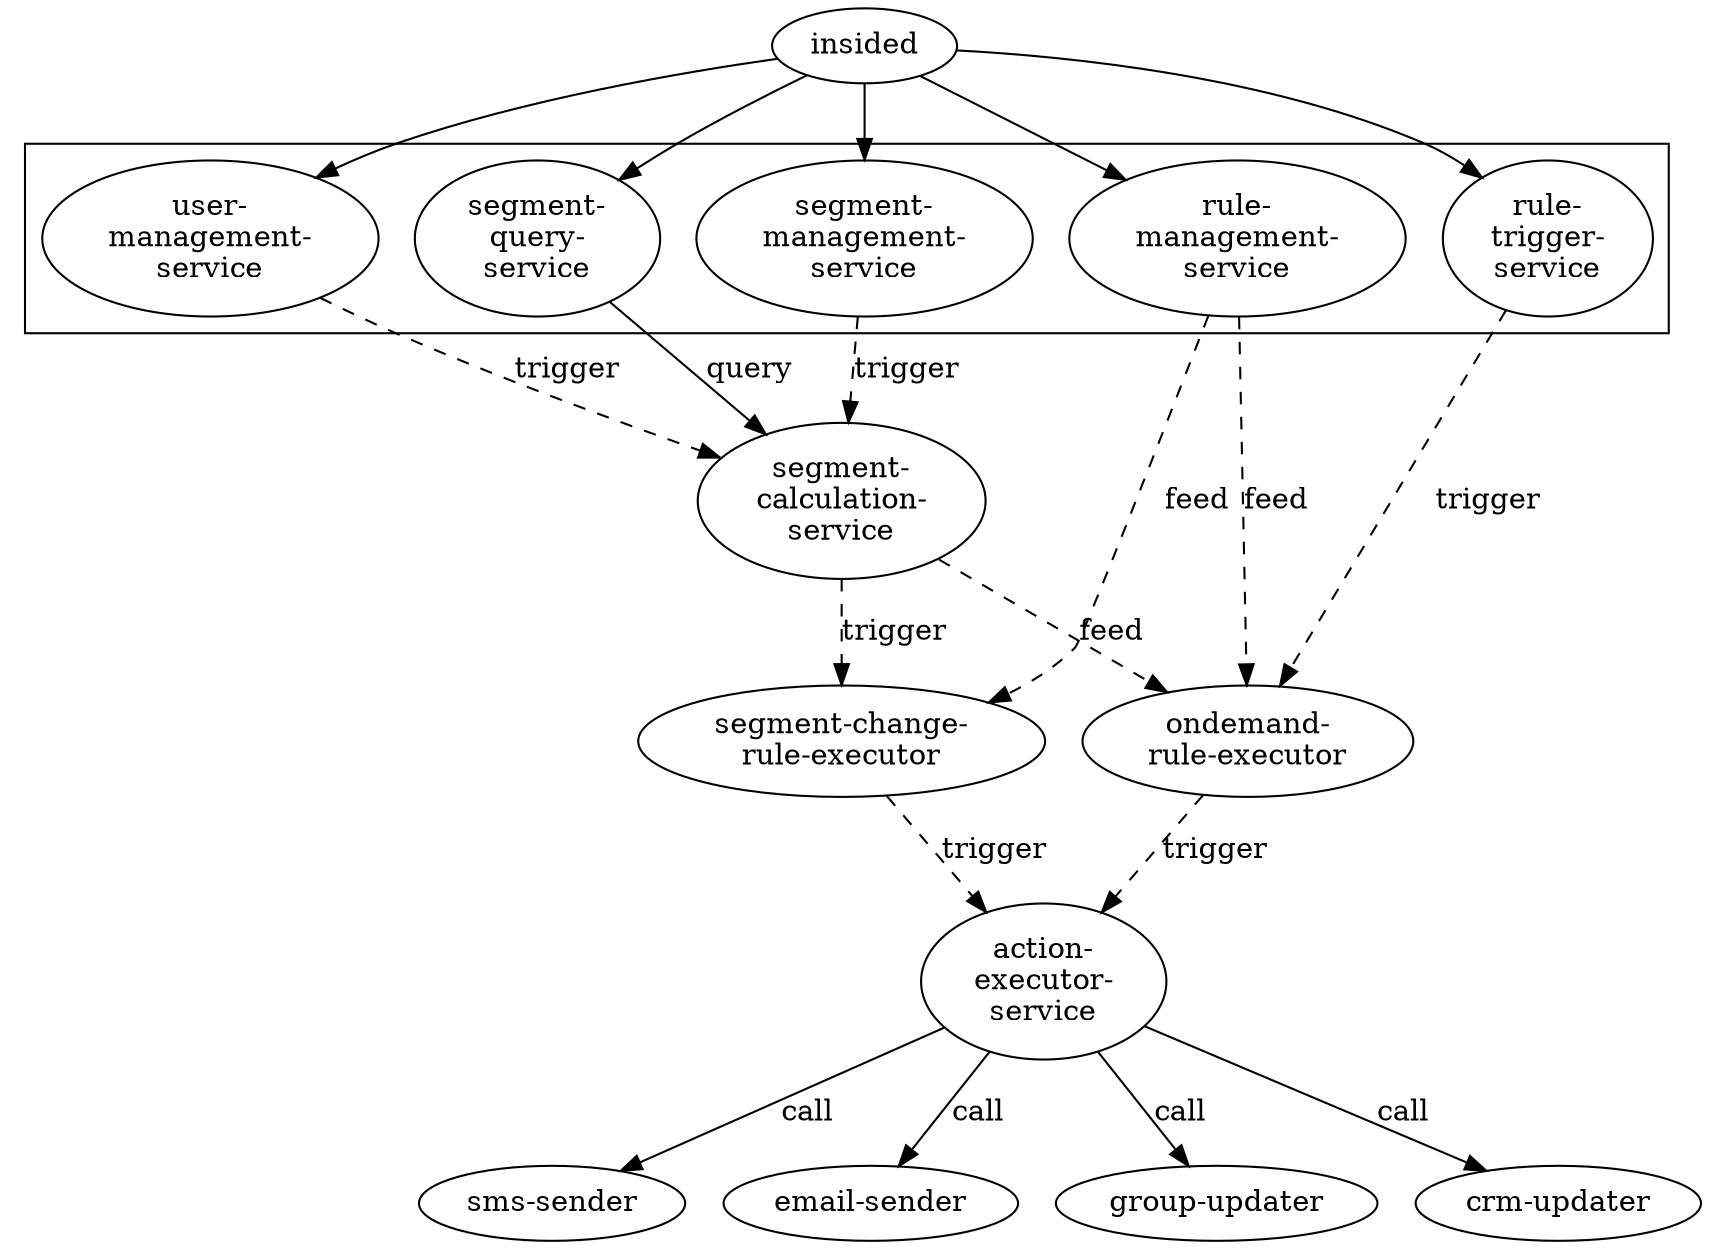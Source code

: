     digraph G {
    
      rankdir="TD"
      
      insided -> "rule-\ntrigger-\nservice"
      insided -> "rule-\nmanagement-\nservice"
      insided -> "user-\nmanagement-\nservice"
      insided -> "segment-\nmanagement-\nservice"
      insided -> "segment-\nquery-\nservice"

      subgraph cluster_Web {
          "rule-\ntrigger-\nservice"
          "rule-\nmanagement-\nservice"
          "user-\nmanagement-\nservice"
          "segment-\nmanagement-\nservice"
          "segment-\nquery-\nservice"
      }

       "rule-\ntrigger-\nservice" -> "ondemand-\nrule-executor" [style=dashed, label=trigger]
      "segment-\nmanagement-\nservice" -> "segment-\ncalculation-\nservice" [style=dashed, label=trigger]
      "segment-\nquery-\nservice" -> "segment-\ncalculation-\nservice" [label=query]

      "rule-\nmanagement-\nservice" -> "ondemand-\nrule-executor" [style=dashed, label=feed]

      "user-\nmanagement-\nservice" -> "segment-\ncalculation-\nservice" [style=dashed, label=trigger]
      "segment-\ncalculation-\nservice" -> "ondemand-\nrule-executor" [style=dashed, label=feed]

      "segment-\ncalculation-\nservice" -> "segment-change-\nrule-executor"  [style=dashed, label=trigger]
      "rule-\nmanagement-\nservice" -> "segment-change-\nrule-executor" [style=dashed, label=feed]
      "segment-change-\nrule-executor" -> "action-\nexecutor-\nservice" [style=dashed, label=trigger]

      "ondemand-\nrule-executor" -> "action-\nexecutor-\nservice" [style=dashed, label=trigger]

      "action-\nexecutor-\nservice" -> "sms-sender" [label=call]
      "action-\nexecutor-\nservice" -> "email-sender" [label=call]
      "action-\nexecutor-\nservice" -> "group-updater" [label=call]
      "action-\nexecutor-\nservice" -> "crm-updater" [label=call]
    }